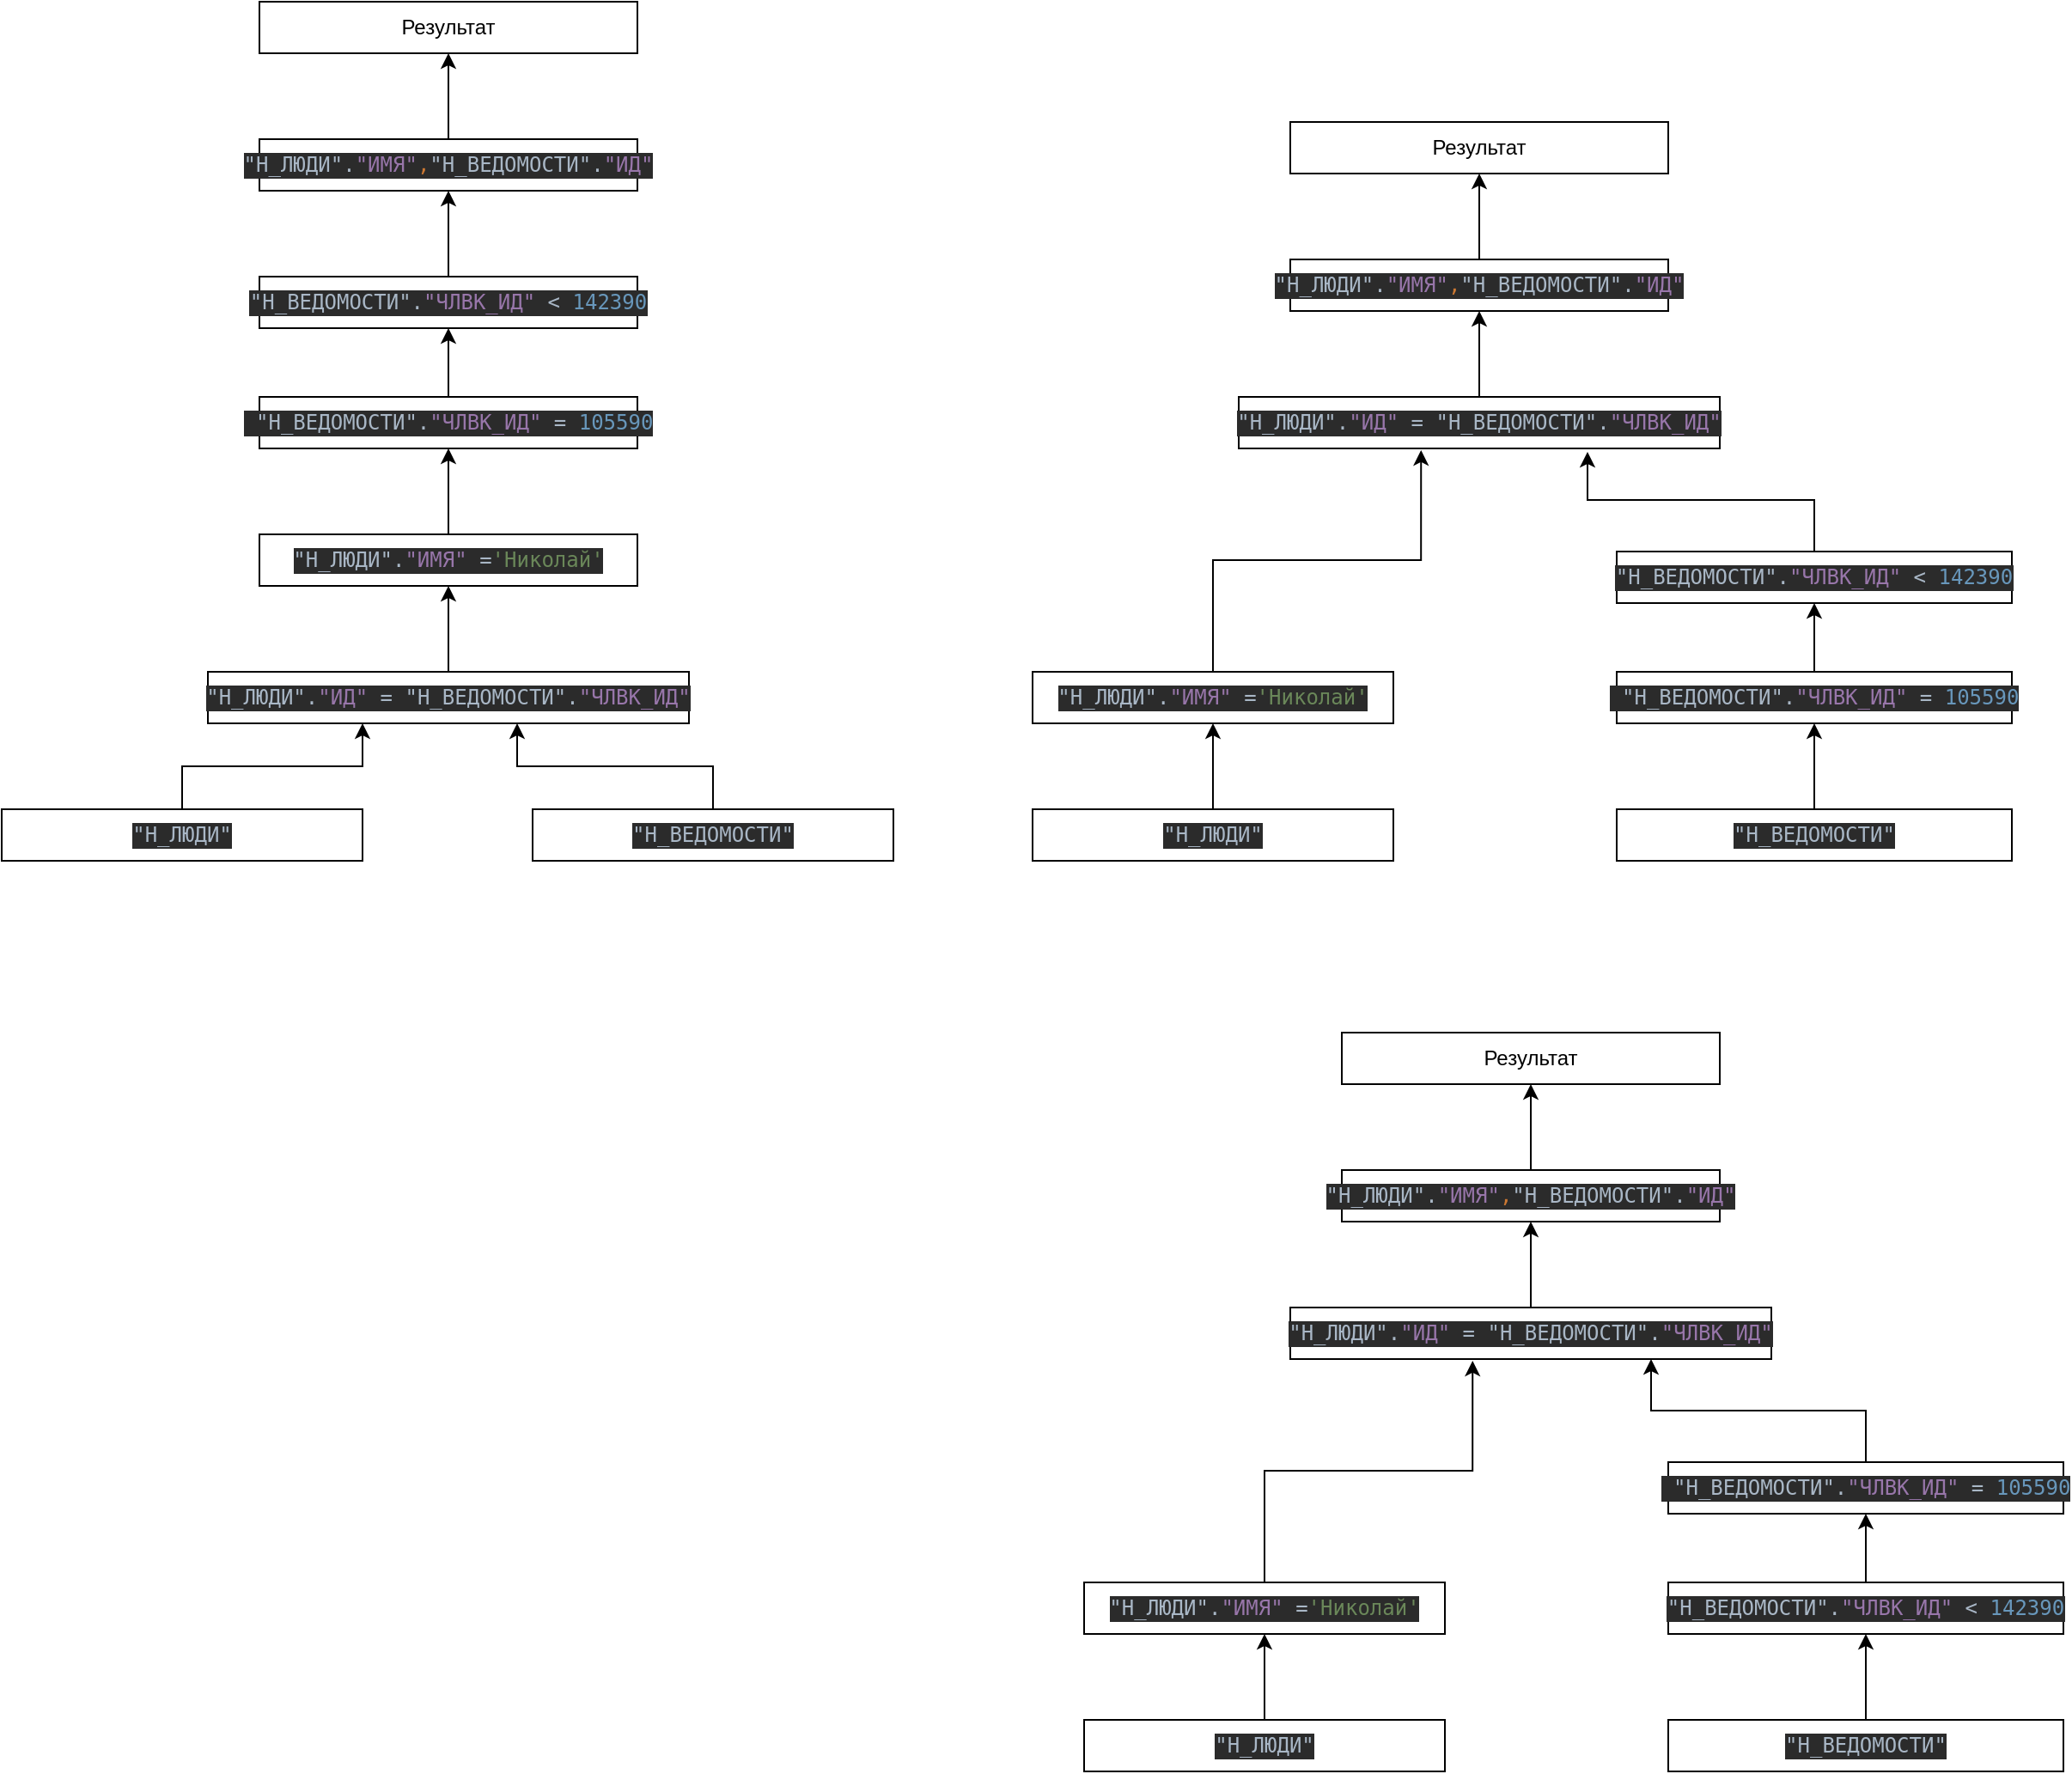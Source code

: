 <mxfile version="15.8.6" type="device"><diagram id="sbwhIxrcsXLAOnvAaZNW" name="Page-1"><mxGraphModel dx="1654" dy="792" grid="1" gridSize="10" guides="1" tooltips="1" connect="1" arrows="1" fold="1" page="1" pageScale="1" pageWidth="827" pageHeight="1169" math="0" shadow="0"><root><mxCell id="0"/><mxCell id="1" parent="0"/><mxCell id="7-jGf_io6lZFMGxxfDbf-19" value="" style="edgeStyle=orthogonalEdgeStyle;rounded=0;orthogonalLoop=1;jettySize=auto;html=1;" parent="1" source="7-jGf_io6lZFMGxxfDbf-2" target="7-jGf_io6lZFMGxxfDbf-9" edge="1"><mxGeometry relative="1" as="geometry"><Array as="points"><mxPoint x="105" y="505"/><mxPoint x="210" y="505"/></Array></mxGeometry></mxCell><mxCell id="7-jGf_io6lZFMGxxfDbf-2" value="&lt;pre style=&quot;background-color: #2b2b2b ; color: #a9b7c6 ; font-family: &amp;#34;jetbrains mono&amp;#34; , monospace ; font-size: 9 8pt&quot;&gt;&quot;Н_ЛЮДИ&quot;&lt;/pre&gt;" style="rounded=0;whiteSpace=wrap;html=1;" parent="1" vertex="1"><mxGeometry y="530" width="210" height="30" as="geometry"/></mxCell><mxCell id="7-jGf_io6lZFMGxxfDbf-22" value="" style="edgeStyle=orthogonalEdgeStyle;rounded=0;orthogonalLoop=1;jettySize=auto;html=1;" parent="1" source="7-jGf_io6lZFMGxxfDbf-3" target="7-jGf_io6lZFMGxxfDbf-9" edge="1"><mxGeometry relative="1" as="geometry"><Array as="points"><mxPoint x="414" y="505"/><mxPoint x="300" y="505"/></Array></mxGeometry></mxCell><mxCell id="7-jGf_io6lZFMGxxfDbf-3" value="&lt;pre style=&quot;background-color: #2b2b2b ; color: #a9b7c6 ; font-family: &amp;#34;jetbrains mono&amp;#34; , monospace ; font-size: 9 8pt&quot;&gt;&quot;Н_ВЕДОМОСТИ&quot;&lt;/pre&gt;" style="rounded=0;whiteSpace=wrap;html=1;" parent="1" vertex="1"><mxGeometry x="309" y="530" width="210" height="30" as="geometry"/></mxCell><mxCell id="7-jGf_io6lZFMGxxfDbf-24" value="" style="edgeStyle=orthogonalEdgeStyle;rounded=0;orthogonalLoop=1;jettySize=auto;html=1;" parent="1" source="7-jGf_io6lZFMGxxfDbf-4" target="7-jGf_io6lZFMGxxfDbf-5" edge="1"><mxGeometry relative="1" as="geometry"/></mxCell><mxCell id="7-jGf_io6lZFMGxxfDbf-4" value="&lt;pre style=&quot;background-color: #2b2b2b ; color: #a9b7c6 ; font-family: &amp;#34;jetbrains mono&amp;#34; , monospace ; font-size: 9 8pt&quot;&gt;&quot;Н_ЛЮДИ&quot;.&lt;span style=&quot;color: #9876aa&quot;&gt;&quot;ИМЯ&quot; &lt;/span&gt;=&lt;span style=&quot;color: #6a8759&quot;&gt;'Николай'&lt;/span&gt;&lt;/pre&gt;" style="rounded=0;whiteSpace=wrap;html=1;" parent="1" vertex="1"><mxGeometry x="150" y="370" width="220" height="30" as="geometry"/></mxCell><mxCell id="7-jGf_io6lZFMGxxfDbf-25" value="" style="edgeStyle=orthogonalEdgeStyle;rounded=0;orthogonalLoop=1;jettySize=auto;html=1;" parent="1" source="7-jGf_io6lZFMGxxfDbf-5" target="7-jGf_io6lZFMGxxfDbf-6" edge="1"><mxGeometry relative="1" as="geometry"/></mxCell><mxCell id="7-jGf_io6lZFMGxxfDbf-5" value="&lt;pre style=&quot;background-color: #2b2b2b ; color: #a9b7c6 ; font-family: &amp;#34;jetbrains mono&amp;#34; , monospace ; font-size: 9 8pt&quot;&gt; &quot;Н_ВЕДОМОСТИ&quot;.&lt;span style=&quot;color: #9876aa&quot;&gt;&quot;ЧЛВК_ИД&quot; &lt;/span&gt;= &lt;span style=&quot;color: #6897bb&quot;&gt;105590&lt;/span&gt;&lt;/pre&gt;" style="rounded=0;whiteSpace=wrap;html=1;" parent="1" vertex="1"><mxGeometry x="150" y="290" width="220" height="30" as="geometry"/></mxCell><mxCell id="7-jGf_io6lZFMGxxfDbf-26" value="" style="edgeStyle=orthogonalEdgeStyle;rounded=0;orthogonalLoop=1;jettySize=auto;html=1;" parent="1" source="7-jGf_io6lZFMGxxfDbf-6" target="7-jGf_io6lZFMGxxfDbf-7" edge="1"><mxGeometry relative="1" as="geometry"/></mxCell><mxCell id="7-jGf_io6lZFMGxxfDbf-6" value="&lt;pre style=&quot;background-color: #2b2b2b ; color: #a9b7c6 ; font-family: &amp;#34;jetbrains mono&amp;#34; , monospace ; font-size: 9 8pt&quot;&gt;&quot;Н_ВЕДОМОСТИ&quot;.&lt;span style=&quot;color: #9876aa&quot;&gt;&quot;ЧЛВК_ИД&quot; &lt;/span&gt;&amp;lt; &lt;span style=&quot;color: #6897bb&quot;&gt;142390&lt;/span&gt;&lt;/pre&gt;" style="rounded=0;whiteSpace=wrap;html=1;" parent="1" vertex="1"><mxGeometry x="150" y="220" width="220" height="30" as="geometry"/></mxCell><mxCell id="7-jGf_io6lZFMGxxfDbf-27" value="" style="edgeStyle=orthogonalEdgeStyle;rounded=0;orthogonalLoop=1;jettySize=auto;html=1;" parent="1" source="7-jGf_io6lZFMGxxfDbf-7" target="7-jGf_io6lZFMGxxfDbf-8" edge="1"><mxGeometry relative="1" as="geometry"/></mxCell><mxCell id="7-jGf_io6lZFMGxxfDbf-7" value="&lt;pre style=&quot;background-color: #2b2b2b ; color: #a9b7c6 ; font-family: &amp;#34;jetbrains mono&amp;#34; , monospace ; font-size: 9 8pt&quot;&gt;&quot;Н_ЛЮДИ&quot;.&lt;span style=&quot;color: #9876aa&quot;&gt;&quot;ИМЯ&quot;&lt;/span&gt;&lt;span style=&quot;color: #cc7832&quot;&gt;,&lt;/span&gt;&quot;Н_ВЕДОМОСТИ&quot;.&lt;span style=&quot;color: #9876aa&quot;&gt;&quot;ИД&quot;&lt;/span&gt;&lt;/pre&gt;" style="rounded=0;whiteSpace=wrap;html=1;" parent="1" vertex="1"><mxGeometry x="150" y="140" width="220" height="30" as="geometry"/></mxCell><mxCell id="7-jGf_io6lZFMGxxfDbf-8" value="Результат" style="rounded=0;whiteSpace=wrap;html=1;" parent="1" vertex="1"><mxGeometry x="150" y="60" width="220" height="30" as="geometry"/></mxCell><mxCell id="7-jGf_io6lZFMGxxfDbf-23" value="" style="edgeStyle=orthogonalEdgeStyle;rounded=0;orthogonalLoop=1;jettySize=auto;html=1;" parent="1" source="7-jGf_io6lZFMGxxfDbf-9" target="7-jGf_io6lZFMGxxfDbf-4" edge="1"><mxGeometry relative="1" as="geometry"/></mxCell><mxCell id="7-jGf_io6lZFMGxxfDbf-9" value="&lt;pre style=&quot;background-color: #2b2b2b ; color: #a9b7c6 ; font-family: &amp;#34;jetbrains mono&amp;#34; , monospace ; font-size: 9 8pt&quot;&gt;&quot;Н_ЛЮДИ&quot;.&lt;span style=&quot;color: #9876aa&quot;&gt;&quot;ИД&quot; &lt;/span&gt;= &quot;Н_ВЕДОМОСТИ&quot;.&lt;span style=&quot;color: #9876aa&quot;&gt;&quot;ЧЛВК_ИД&quot;&lt;/span&gt;&lt;/pre&gt;" style="rounded=0;whiteSpace=wrap;html=1;" parent="1" vertex="1"><mxGeometry x="120" y="450" width="280" height="30" as="geometry"/></mxCell><mxCell id="7-jGf_io6lZFMGxxfDbf-28" value="" style="edgeStyle=orthogonalEdgeStyle;rounded=0;orthogonalLoop=1;jettySize=auto;html=1;" parent="1" source="7-jGf_io6lZFMGxxfDbf-11" target="7-jGf_io6lZFMGxxfDbf-13" edge="1"><mxGeometry relative="1" as="geometry"/></mxCell><mxCell id="7-jGf_io6lZFMGxxfDbf-11" value="&lt;pre style=&quot;background-color: #2b2b2b ; color: #a9b7c6 ; font-family: &amp;#34;jetbrains mono&amp;#34; , monospace ; font-size: 9 8pt&quot;&gt;&quot;Н_ЛЮДИ&quot;&lt;/pre&gt;" style="rounded=0;whiteSpace=wrap;html=1;" parent="1" vertex="1"><mxGeometry x="600" y="530" width="210" height="30" as="geometry"/></mxCell><mxCell id="7-jGf_io6lZFMGxxfDbf-29" value="" style="edgeStyle=orthogonalEdgeStyle;rounded=0;orthogonalLoop=1;jettySize=auto;html=1;" parent="1" source="7-jGf_io6lZFMGxxfDbf-12" target="7-jGf_io6lZFMGxxfDbf-14" edge="1"><mxGeometry relative="1" as="geometry"/></mxCell><mxCell id="7-jGf_io6lZFMGxxfDbf-12" value="&lt;pre style=&quot;background-color: #2b2b2b ; color: #a9b7c6 ; font-family: &amp;#34;jetbrains mono&amp;#34; , monospace ; font-size: 9 8pt&quot;&gt;&quot;Н_ВЕДОМОСТИ&quot;&lt;/pre&gt;" style="rounded=0;whiteSpace=wrap;html=1;" parent="1" vertex="1"><mxGeometry x="940" y="530" width="230" height="30" as="geometry"/></mxCell><mxCell id="7-jGf_io6lZFMGxxfDbf-32" style="edgeStyle=orthogonalEdgeStyle;rounded=0;orthogonalLoop=1;jettySize=auto;html=1;entryX=0.379;entryY=1.033;entryDx=0;entryDy=0;entryPerimeter=0;" parent="1" source="7-jGf_io6lZFMGxxfDbf-13" target="7-jGf_io6lZFMGxxfDbf-16" edge="1"><mxGeometry relative="1" as="geometry"/></mxCell><mxCell id="7-jGf_io6lZFMGxxfDbf-13" value="&lt;pre style=&quot;background-color: #2b2b2b ; color: #a9b7c6 ; font-family: &amp;#34;jetbrains mono&amp;#34; , monospace ; font-size: 9 8pt&quot;&gt;&quot;Н_ЛЮДИ&quot;.&lt;span style=&quot;color: #9876aa&quot;&gt;&quot;ИМЯ&quot; &lt;/span&gt;=&lt;span style=&quot;color: #6a8759&quot;&gt;'Николай'&lt;/span&gt;&lt;/pre&gt;" style="rounded=0;whiteSpace=wrap;html=1;" parent="1" vertex="1"><mxGeometry x="600" y="450" width="210" height="30" as="geometry"/></mxCell><mxCell id="7-jGf_io6lZFMGxxfDbf-30" value="" style="edgeStyle=orthogonalEdgeStyle;rounded=0;orthogonalLoop=1;jettySize=auto;html=1;" parent="1" source="7-jGf_io6lZFMGxxfDbf-14" target="7-jGf_io6lZFMGxxfDbf-15" edge="1"><mxGeometry relative="1" as="geometry"/></mxCell><mxCell id="7-jGf_io6lZFMGxxfDbf-14" value="&lt;pre style=&quot;background-color: #2b2b2b ; color: #a9b7c6 ; font-family: &amp;#34;jetbrains mono&amp;#34; , monospace ; font-size: 9 8pt&quot;&gt; &quot;Н_ВЕДОМОСТИ&quot;.&lt;span style=&quot;color: #9876aa&quot;&gt;&quot;ЧЛВК_ИД&quot; &lt;/span&gt;= &lt;span style=&quot;color: #6897bb&quot;&gt;105590&lt;/span&gt;&lt;/pre&gt;" style="rounded=0;whiteSpace=wrap;html=1;" parent="1" vertex="1"><mxGeometry x="940" y="450" width="230" height="30" as="geometry"/></mxCell><mxCell id="7-jGf_io6lZFMGxxfDbf-31" style="edgeStyle=orthogonalEdgeStyle;rounded=0;orthogonalLoop=1;jettySize=auto;html=1;entryX=0.725;entryY=1.067;entryDx=0;entryDy=0;entryPerimeter=0;" parent="1" source="7-jGf_io6lZFMGxxfDbf-15" target="7-jGf_io6lZFMGxxfDbf-16" edge="1"><mxGeometry relative="1" as="geometry"/></mxCell><mxCell id="7-jGf_io6lZFMGxxfDbf-15" value="&lt;pre style=&quot;background-color: #2b2b2b ; color: #a9b7c6 ; font-family: &amp;#34;jetbrains mono&amp;#34; , monospace ; font-size: 9 8pt&quot;&gt;&quot;Н_ВЕДОМОСТИ&quot;.&lt;span style=&quot;color: #9876aa&quot;&gt;&quot;ЧЛВК_ИД&quot; &lt;/span&gt;&amp;lt; &lt;span style=&quot;color: #6897bb&quot;&gt;142390&lt;/span&gt;&lt;/pre&gt;" style="rounded=0;whiteSpace=wrap;html=1;" parent="1" vertex="1"><mxGeometry x="940" y="380" width="230" height="30" as="geometry"/></mxCell><mxCell id="7-jGf_io6lZFMGxxfDbf-33" value="" style="edgeStyle=orthogonalEdgeStyle;rounded=0;orthogonalLoop=1;jettySize=auto;html=1;" parent="1" source="7-jGf_io6lZFMGxxfDbf-16" target="7-jGf_io6lZFMGxxfDbf-17" edge="1"><mxGeometry relative="1" as="geometry"/></mxCell><mxCell id="7-jGf_io6lZFMGxxfDbf-16" value="&lt;pre style=&quot;background-color: #2b2b2b ; color: #a9b7c6 ; font-family: &amp;#34;jetbrains mono&amp;#34; , monospace ; font-size: 9 8pt&quot;&gt;&quot;Н_ЛЮДИ&quot;.&lt;span style=&quot;color: #9876aa&quot;&gt;&quot;ИД&quot; &lt;/span&gt;= &quot;Н_ВЕДОМОСТИ&quot;.&lt;span style=&quot;color: #9876aa&quot;&gt;&quot;ЧЛВК_ИД&quot;&lt;/span&gt;&lt;/pre&gt;" style="rounded=0;whiteSpace=wrap;html=1;" parent="1" vertex="1"><mxGeometry x="720" y="290" width="280" height="30" as="geometry"/></mxCell><mxCell id="7-jGf_io6lZFMGxxfDbf-34" value="" style="edgeStyle=orthogonalEdgeStyle;rounded=0;orthogonalLoop=1;jettySize=auto;html=1;" parent="1" source="7-jGf_io6lZFMGxxfDbf-17" target="7-jGf_io6lZFMGxxfDbf-18" edge="1"><mxGeometry relative="1" as="geometry"/></mxCell><mxCell id="7-jGf_io6lZFMGxxfDbf-17" value="&lt;pre style=&quot;background-color: #2b2b2b ; color: #a9b7c6 ; font-family: &amp;#34;jetbrains mono&amp;#34; , monospace ; font-size: 9 8pt&quot;&gt;&quot;Н_ЛЮДИ&quot;.&lt;span style=&quot;color: #9876aa&quot;&gt;&quot;ИМЯ&quot;&lt;/span&gt;&lt;span style=&quot;color: #cc7832&quot;&gt;,&lt;/span&gt;&quot;Н_ВЕДОМОСТИ&quot;.&lt;span style=&quot;color: #9876aa&quot;&gt;&quot;ИД&quot;&lt;/span&gt;&lt;/pre&gt;" style="rounded=0;whiteSpace=wrap;html=1;" parent="1" vertex="1"><mxGeometry x="750" y="210" width="220" height="30" as="geometry"/></mxCell><mxCell id="7-jGf_io6lZFMGxxfDbf-18" value="Результат" style="rounded=0;whiteSpace=wrap;html=1;" parent="1" vertex="1"><mxGeometry x="750" y="130" width="220" height="30" as="geometry"/></mxCell><mxCell id="RFkQ3SqI5TYQnB8eMYli-16" value="" style="edgeStyle=orthogonalEdgeStyle;rounded=0;orthogonalLoop=1;jettySize=auto;html=1;" edge="1" parent="1" source="RFkQ3SqI5TYQnB8eMYli-17" target="RFkQ3SqI5TYQnB8eMYli-21"><mxGeometry relative="1" as="geometry"/></mxCell><mxCell id="RFkQ3SqI5TYQnB8eMYli-17" value="&lt;pre style=&quot;background-color: #2b2b2b ; color: #a9b7c6 ; font-family: &amp;#34;jetbrains mono&amp;#34; , monospace ; font-size: 9 8pt&quot;&gt;&quot;Н_ЛЮДИ&quot;&lt;/pre&gt;" style="rounded=0;whiteSpace=wrap;html=1;" vertex="1" parent="1"><mxGeometry x="630" y="1060" width="210" height="30" as="geometry"/></mxCell><mxCell id="RFkQ3SqI5TYQnB8eMYli-31" value="" style="edgeStyle=orthogonalEdgeStyle;rounded=0;orthogonalLoop=1;jettySize=auto;html=1;" edge="1" parent="1" source="RFkQ3SqI5TYQnB8eMYli-19" target="RFkQ3SqI5TYQnB8eMYli-25"><mxGeometry relative="1" as="geometry"/></mxCell><mxCell id="RFkQ3SqI5TYQnB8eMYli-19" value="&lt;pre style=&quot;background-color: #2b2b2b ; color: #a9b7c6 ; font-family: &amp;#34;jetbrains mono&amp;#34; , monospace ; font-size: 9 8pt&quot;&gt;&quot;Н_ВЕДОМОСТИ&quot;&lt;/pre&gt;" style="rounded=0;whiteSpace=wrap;html=1;" vertex="1" parent="1"><mxGeometry x="970" y="1060" width="230" height="30" as="geometry"/></mxCell><mxCell id="RFkQ3SqI5TYQnB8eMYli-20" style="edgeStyle=orthogonalEdgeStyle;rounded=0;orthogonalLoop=1;jettySize=auto;html=1;entryX=0.379;entryY=1.033;entryDx=0;entryDy=0;entryPerimeter=0;" edge="1" parent="1" source="RFkQ3SqI5TYQnB8eMYli-21" target="RFkQ3SqI5TYQnB8eMYli-27"><mxGeometry relative="1" as="geometry"/></mxCell><mxCell id="RFkQ3SqI5TYQnB8eMYli-21" value="&lt;pre style=&quot;background-color: #2b2b2b ; color: #a9b7c6 ; font-family: &amp;#34;jetbrains mono&amp;#34; , monospace ; font-size: 9 8pt&quot;&gt;&quot;Н_ЛЮДИ&quot;.&lt;span style=&quot;color: #9876aa&quot;&gt;&quot;ИМЯ&quot; &lt;/span&gt;=&lt;span style=&quot;color: #6a8759&quot;&gt;'Николай'&lt;/span&gt;&lt;/pre&gt;" style="rounded=0;whiteSpace=wrap;html=1;" vertex="1" parent="1"><mxGeometry x="630" y="980" width="210" height="30" as="geometry"/></mxCell><mxCell id="RFkQ3SqI5TYQnB8eMYli-33" style="edgeStyle=orthogonalEdgeStyle;rounded=0;orthogonalLoop=1;jettySize=auto;html=1;entryX=0.75;entryY=1;entryDx=0;entryDy=0;" edge="1" parent="1" source="RFkQ3SqI5TYQnB8eMYli-23" target="RFkQ3SqI5TYQnB8eMYli-27"><mxGeometry relative="1" as="geometry"/></mxCell><mxCell id="RFkQ3SqI5TYQnB8eMYli-23" value="&lt;pre style=&quot;background-color: #2b2b2b ; color: #a9b7c6 ; font-family: &amp;#34;jetbrains mono&amp;#34; , monospace ; font-size: 9 8pt&quot;&gt; &quot;Н_ВЕДОМОСТИ&quot;.&lt;span style=&quot;color: #9876aa&quot;&gt;&quot;ЧЛВК_ИД&quot; &lt;/span&gt;= &lt;span style=&quot;color: #6897bb&quot;&gt;105590&lt;/span&gt;&lt;/pre&gt;" style="rounded=0;whiteSpace=wrap;html=1;" vertex="1" parent="1"><mxGeometry x="970" y="910" width="230" height="30" as="geometry"/></mxCell><mxCell id="RFkQ3SqI5TYQnB8eMYli-32" value="" style="edgeStyle=orthogonalEdgeStyle;rounded=0;orthogonalLoop=1;jettySize=auto;html=1;" edge="1" parent="1" source="RFkQ3SqI5TYQnB8eMYli-25" target="RFkQ3SqI5TYQnB8eMYli-23"><mxGeometry relative="1" as="geometry"/></mxCell><mxCell id="RFkQ3SqI5TYQnB8eMYli-25" value="&lt;pre style=&quot;background-color: #2b2b2b ; color: #a9b7c6 ; font-family: &amp;#34;jetbrains mono&amp;#34; , monospace ; font-size: 9 8pt&quot;&gt;&quot;Н_ВЕДОМОСТИ&quot;.&lt;span style=&quot;color: #9876aa&quot;&gt;&quot;ЧЛВК_ИД&quot; &lt;/span&gt;&amp;lt; &lt;span style=&quot;color: #6897bb&quot;&gt;142390&lt;/span&gt;&lt;/pre&gt;" style="rounded=0;whiteSpace=wrap;html=1;" vertex="1" parent="1"><mxGeometry x="970" y="980" width="230" height="30" as="geometry"/></mxCell><mxCell id="RFkQ3SqI5TYQnB8eMYli-26" value="" style="edgeStyle=orthogonalEdgeStyle;rounded=0;orthogonalLoop=1;jettySize=auto;html=1;" edge="1" parent="1" source="RFkQ3SqI5TYQnB8eMYli-27" target="RFkQ3SqI5TYQnB8eMYli-29"><mxGeometry relative="1" as="geometry"/></mxCell><mxCell id="RFkQ3SqI5TYQnB8eMYli-27" value="&lt;pre style=&quot;background-color: #2b2b2b ; color: #a9b7c6 ; font-family: &amp;#34;jetbrains mono&amp;#34; , monospace ; font-size: 9 8pt&quot;&gt;&quot;Н_ЛЮДИ&quot;.&lt;span style=&quot;color: #9876aa&quot;&gt;&quot;ИД&quot; &lt;/span&gt;= &quot;Н_ВЕДОМОСТИ&quot;.&lt;span style=&quot;color: #9876aa&quot;&gt;&quot;ЧЛВК_ИД&quot;&lt;/span&gt;&lt;/pre&gt;" style="rounded=0;whiteSpace=wrap;html=1;" vertex="1" parent="1"><mxGeometry x="750" y="820" width="280" height="30" as="geometry"/></mxCell><mxCell id="RFkQ3SqI5TYQnB8eMYli-28" value="" style="edgeStyle=orthogonalEdgeStyle;rounded=0;orthogonalLoop=1;jettySize=auto;html=1;" edge="1" parent="1" source="RFkQ3SqI5TYQnB8eMYli-29" target="RFkQ3SqI5TYQnB8eMYli-30"><mxGeometry relative="1" as="geometry"/></mxCell><mxCell id="RFkQ3SqI5TYQnB8eMYli-29" value="&lt;pre style=&quot;background-color: #2b2b2b ; color: #a9b7c6 ; font-family: &amp;#34;jetbrains mono&amp;#34; , monospace ; font-size: 9 8pt&quot;&gt;&quot;Н_ЛЮДИ&quot;.&lt;span style=&quot;color: #9876aa&quot;&gt;&quot;ИМЯ&quot;&lt;/span&gt;&lt;span style=&quot;color: #cc7832&quot;&gt;,&lt;/span&gt;&quot;Н_ВЕДОМОСТИ&quot;.&lt;span style=&quot;color: #9876aa&quot;&gt;&quot;ИД&quot;&lt;/span&gt;&lt;/pre&gt;" style="rounded=0;whiteSpace=wrap;html=1;" vertex="1" parent="1"><mxGeometry x="780" y="740" width="220" height="30" as="geometry"/></mxCell><mxCell id="RFkQ3SqI5TYQnB8eMYli-30" value="Результат" style="rounded=0;whiteSpace=wrap;html=1;" vertex="1" parent="1"><mxGeometry x="780" y="660" width="220" height="30" as="geometry"/></mxCell></root></mxGraphModel></diagram></mxfile>